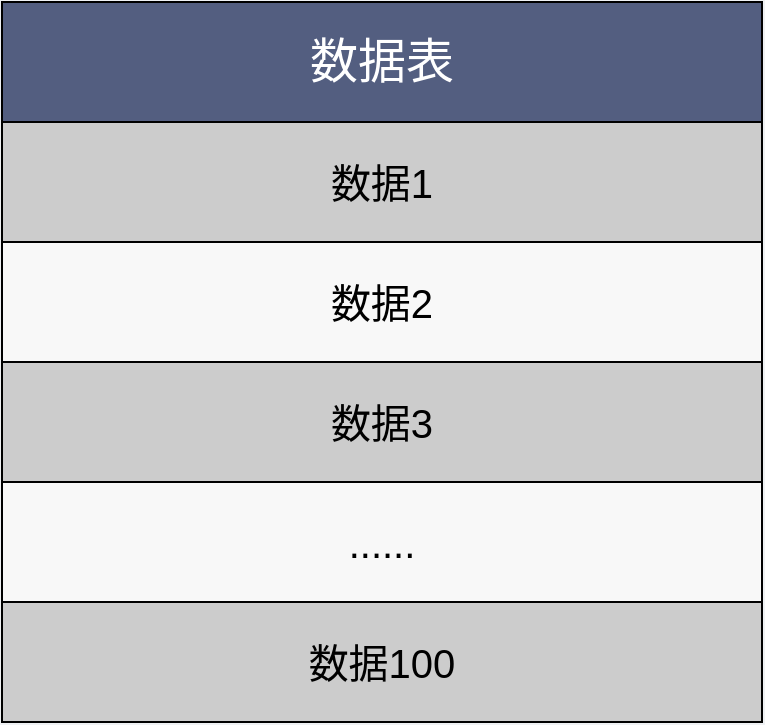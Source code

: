 <mxfile version="17.4.0" type="github"><diagram id="3228e29e-7158-1315-38df-8450db1d8a1d" name="Page-1"><mxGraphModel dx="521" dy="310" grid="0" gridSize="10" guides="1" tooltips="1" connect="1" arrows="1" fold="1" page="1" pageScale="1" pageWidth="800" pageHeight="470" background="#EFF1F3" math="0" shadow="0"><root><mxCell id="0"/><mxCell id="1" parent="0"/><mxCell id="OGBjxk_xHfaE1EplLFuK-23" value="数据1" style="rounded=0;whiteSpace=wrap;html=1;fillColor=#CCCCCC;gradientColor=none;fontSize=20;" parent="1" vertex="1"><mxGeometry x="104" y="576" width="380" height="60" as="geometry"/></mxCell><mxCell id="OGBjxk_xHfaE1EplLFuK-29" value="&lt;font color=&quot;#ffffff&quot; style=&quot;font-size: 24px&quot;&gt;数据表&lt;/font&gt;" style="rounded=0;whiteSpace=wrap;html=1;fillColor=#535E80;gradientColor=none;fontSize=24;" parent="1" vertex="1"><mxGeometry x="104" y="516" width="380" height="60" as="geometry"/></mxCell><mxCell id="E5Fr-yn8FIVRKY9gDkfl-10" value="&lt;font style=&quot;font-size: 20px;&quot;&gt;数据2&lt;/font&gt;" style="rounded=0;whiteSpace=wrap;html=1;fillColor=#F8F8F8;gradientColor=none;fontSize=20;" parent="1" vertex="1"><mxGeometry x="104" y="636" width="380" height="60" as="geometry"/></mxCell><mxCell id="E5Fr-yn8FIVRKY9gDkfl-12" value="数据3" style="rounded=0;whiteSpace=wrap;html=1;fillColor=#CCCCCC;gradientColor=none;fontSize=20;" parent="1" vertex="1"><mxGeometry x="104" y="696" width="380" height="60" as="geometry"/></mxCell><mxCell id="E5Fr-yn8FIVRKY9gDkfl-14" value="&lt;span style=&quot;font-size: 20px&quot;&gt;......&lt;/span&gt;" style="rounded=0;whiteSpace=wrap;html=1;fillColor=#F8F8F8;gradientColor=none;fontSize=20;" parent="1" vertex="1"><mxGeometry x="104" y="756" width="380" height="60" as="geometry"/></mxCell><mxCell id="E5Fr-yn8FIVRKY9gDkfl-16" value="数据100" style="rounded=0;whiteSpace=wrap;html=1;fillColor=#CCCCCC;gradientColor=none;fontSize=20;" parent="1" vertex="1"><mxGeometry x="104" y="816" width="380" height="60" as="geometry"/></mxCell></root></mxGraphModel></diagram></mxfile>